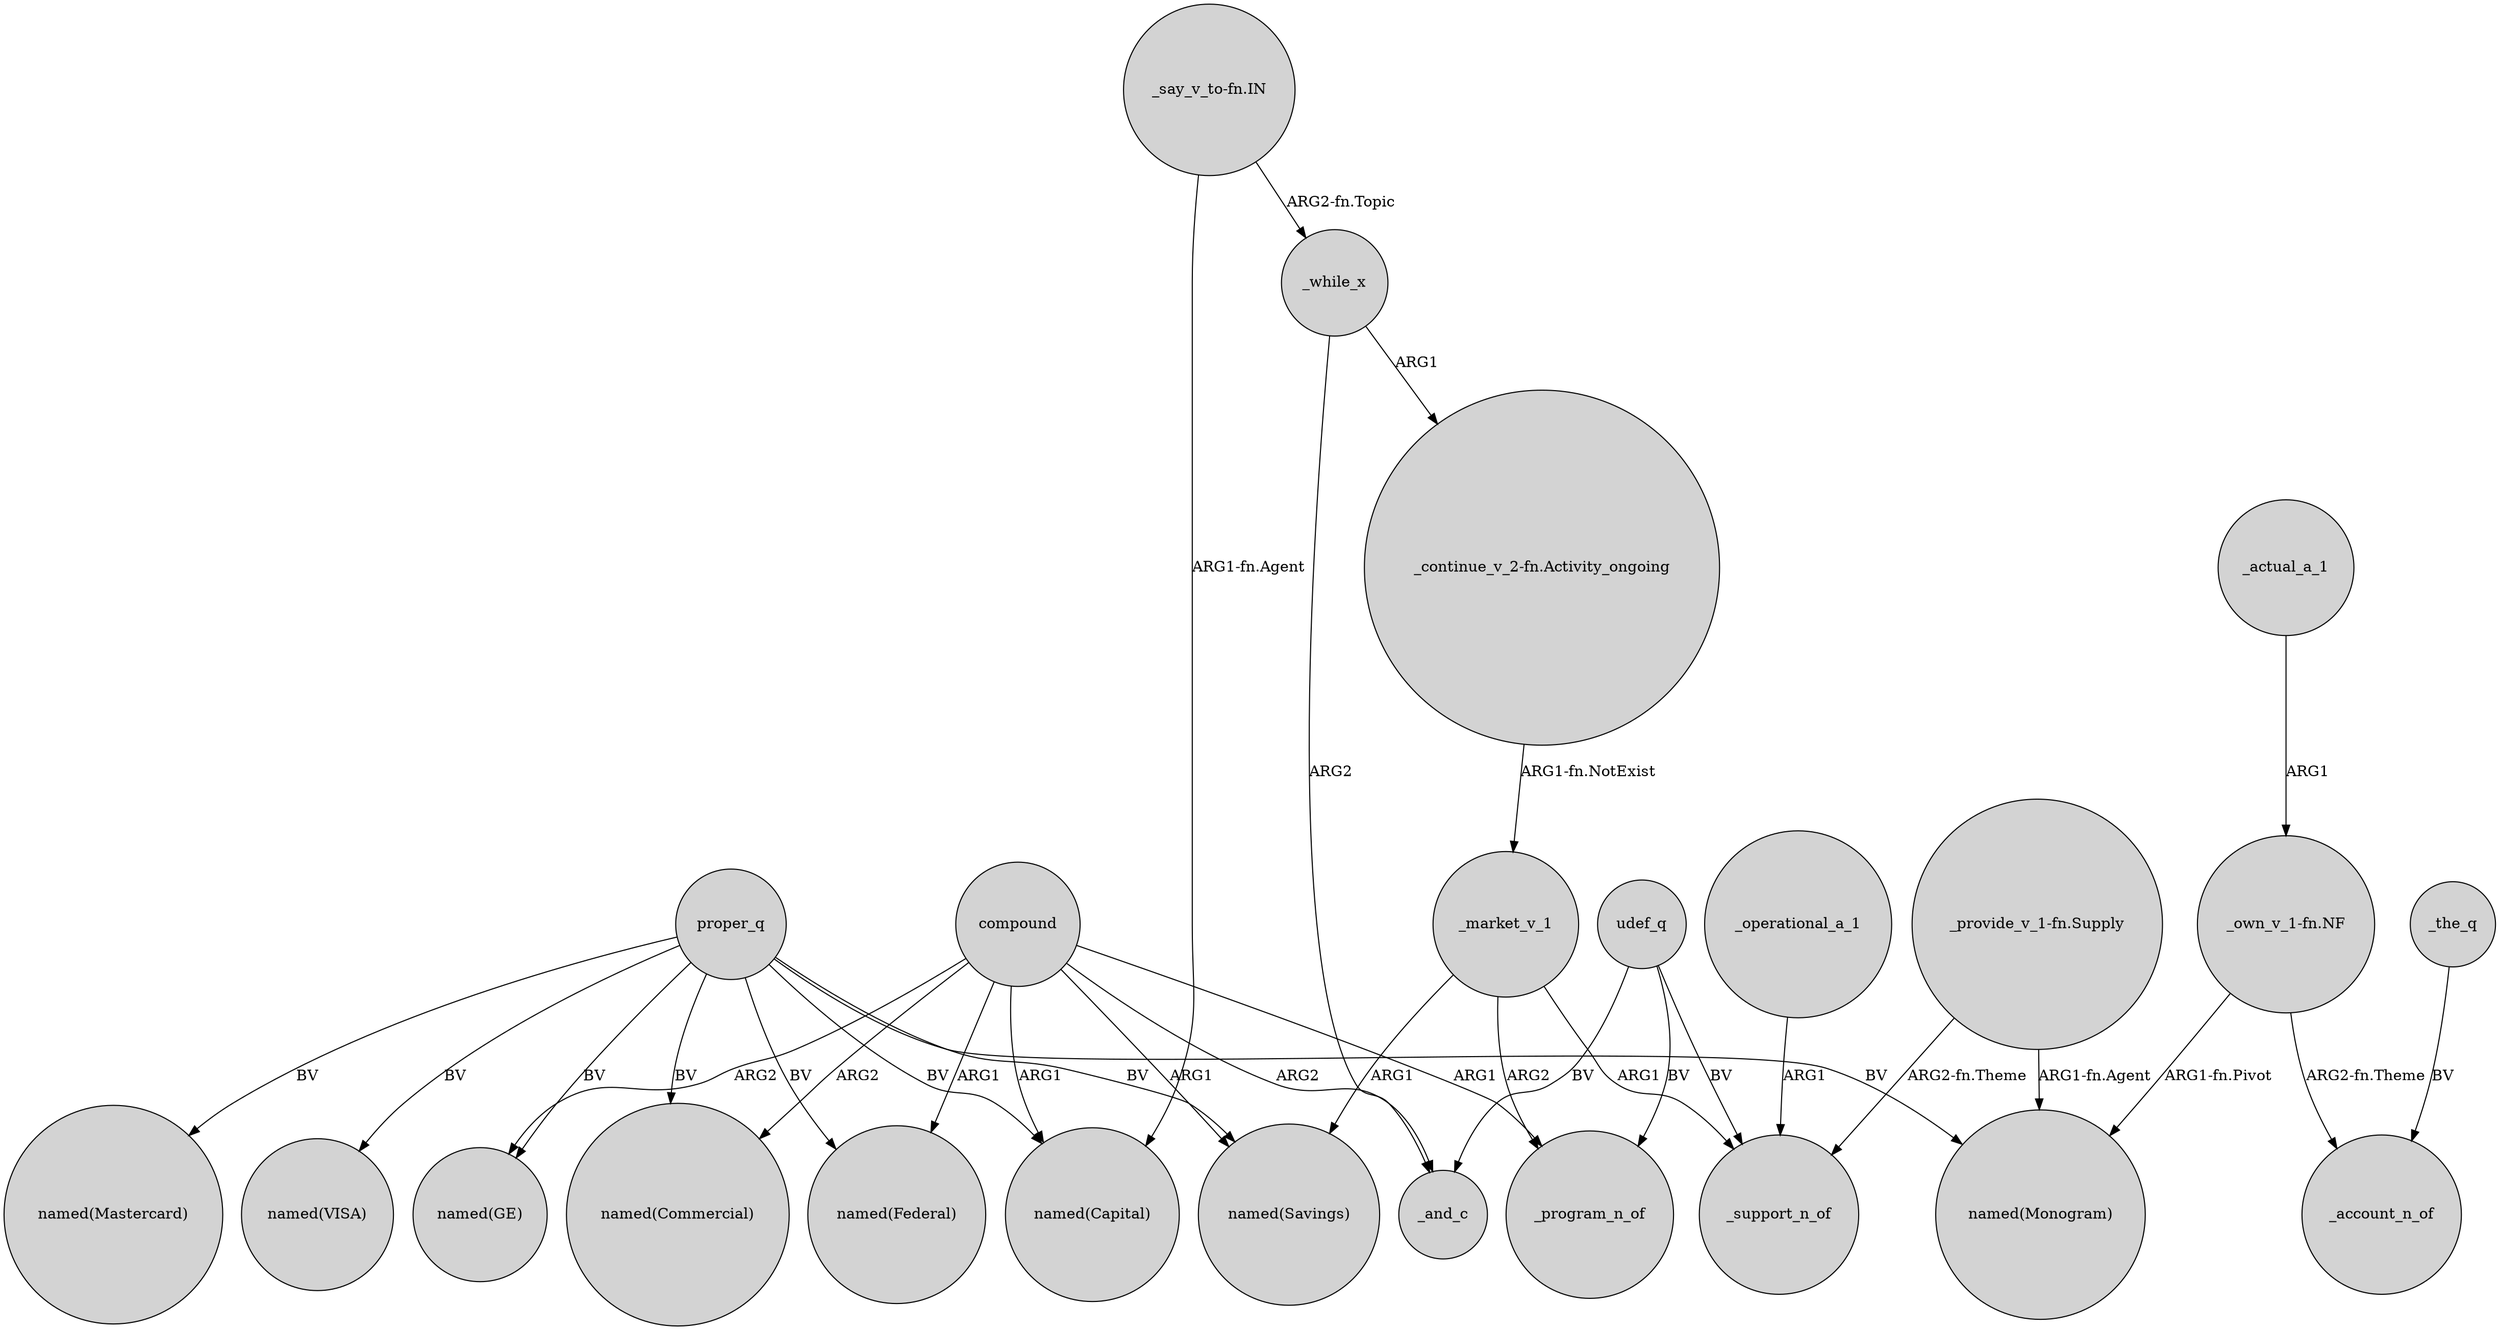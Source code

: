 digraph {
	node [shape=circle style=filled]
	compound -> "named(Federal)" [label=ARG1]
	"_provide_v_1-fn.Supply" -> "named(Monogram)" [label="ARG1-fn.Agent"]
	"_own_v_1-fn.NF" -> "named(Monogram)" [label="ARG1-fn.Pivot"]
	proper_q -> "named(Capital)" [label=BV]
	"_continue_v_2-fn.Activity_ongoing" -> _market_v_1 [label="ARG1-fn.NotExist"]
	_the_q -> _account_n_of [label=BV]
	compound -> "named(GE)" [label=ARG2]
	_actual_a_1 -> "_own_v_1-fn.NF" [label=ARG1]
	compound -> "named(Savings)" [label=ARG1]
	proper_q -> "named(GE)" [label=BV]
	udef_q -> _program_n_of [label=BV]
	"_say_v_to-fn.IN" -> "named(Capital)" [label="ARG1-fn.Agent"]
	_while_x -> _and_c [label=ARG2]
	proper_q -> "named(Monogram)" [label=BV]
	proper_q -> "named(Mastercard)" [label=BV]
	compound -> _and_c [label=ARG2]
	_market_v_1 -> "named(Savings)" [label=ARG1]
	"_say_v_to-fn.IN" -> _while_x [label="ARG2-fn.Topic"]
	_operational_a_1 -> _support_n_of [label=ARG1]
	_while_x -> "_continue_v_2-fn.Activity_ongoing" [label=ARG1]
	proper_q -> "named(Federal)" [label=BV]
	proper_q -> "named(Savings)" [label=BV]
	udef_q -> _support_n_of [label=BV]
	proper_q -> "named(VISA)" [label=BV]
	"_provide_v_1-fn.Supply" -> _support_n_of [label="ARG2-fn.Theme"]
	_market_v_1 -> _support_n_of [label=ARG1]
	compound -> _program_n_of [label=ARG1]
	compound -> "named(Commercial)" [label=ARG2]
	_market_v_1 -> _program_n_of [label=ARG2]
	udef_q -> _and_c [label=BV]
	proper_q -> "named(Commercial)" [label=BV]
	"_own_v_1-fn.NF" -> _account_n_of [label="ARG2-fn.Theme"]
	compound -> "named(Capital)" [label=ARG1]
}
